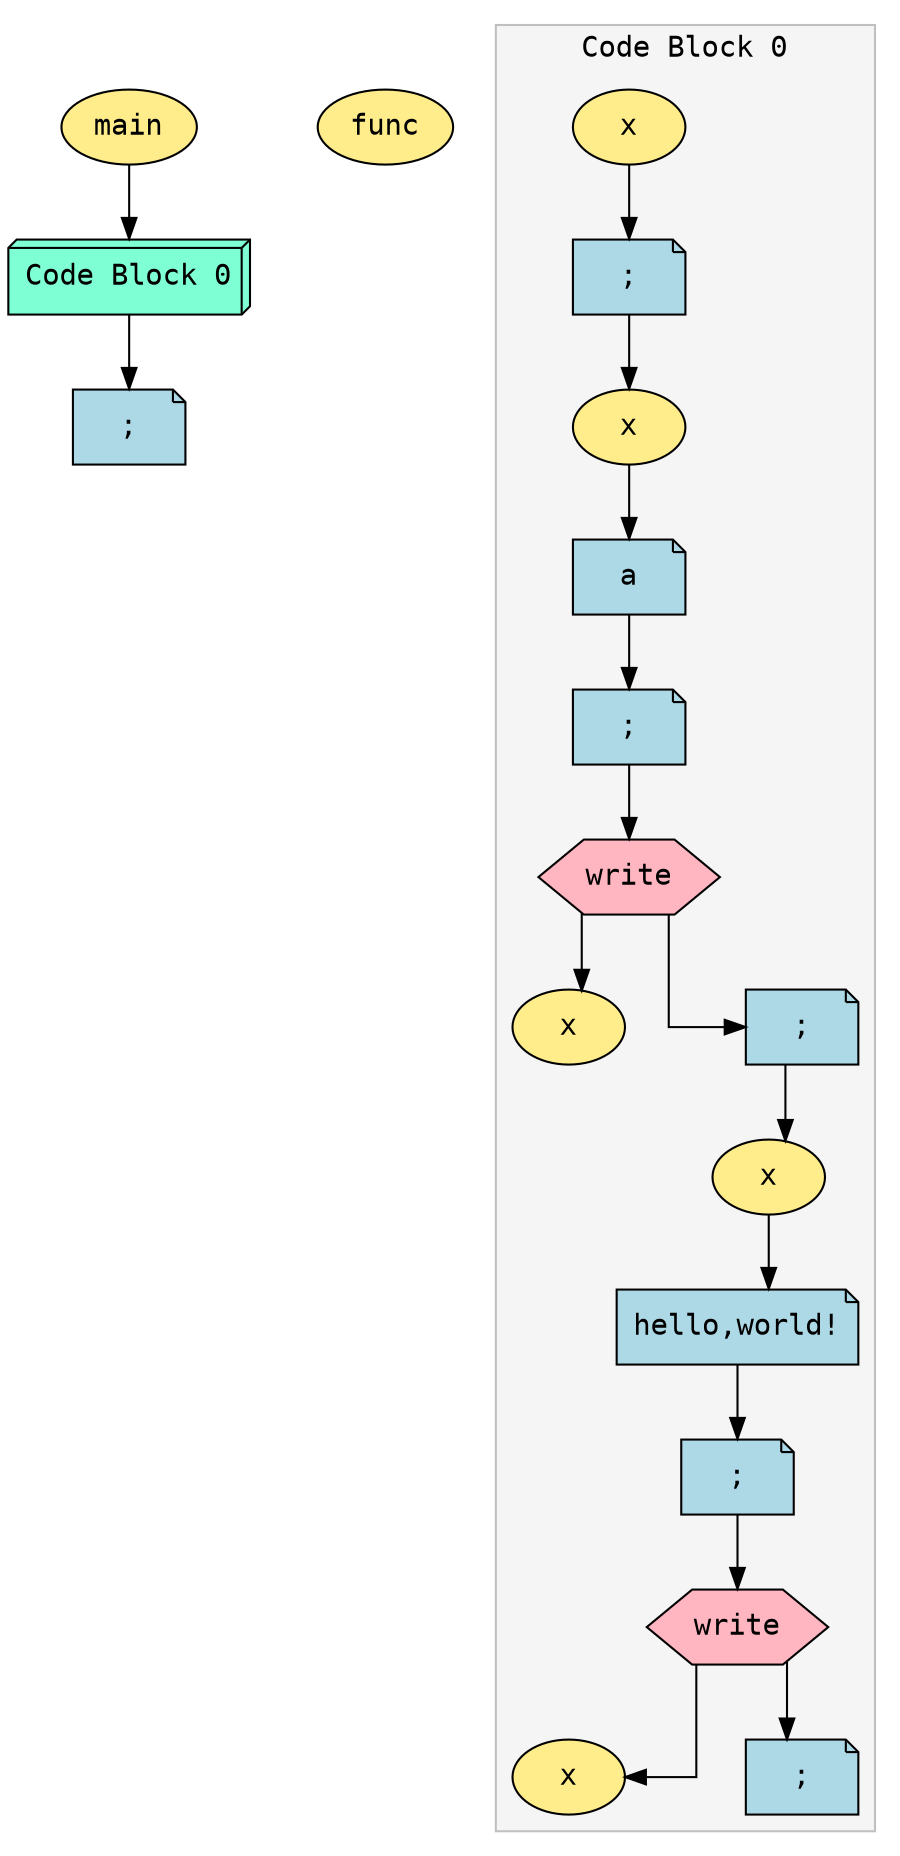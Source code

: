 digraph AST {
  splines=ortho;
  nodesep=0.8;
  ranksep=0.5;
  node [fontname="Courier"];
  Expr_0 [shape=ellipse style=filled fillcolor=lightgoldenrod1 fontname="Courier" label="main"];
  Expr_1 [shape=ellipse style=filled fillcolor=lightgoldenrod1 fontname="Courier" label="func"];
  subgraph cluster_2 {
    label="Code Block 0";
    style=filled;
    color=gray;
    fillcolor=whitesmoke;
    fontname="Courier";
  Expr_3 [shape=ellipse style=filled fillcolor=lightgoldenrod1 fontname="Courier" label="x"];
  Expr_4 [shape=ellipse style=filled fillcolor=lightgoldenrod1 fontname="Courier" label="char"];
  Expr_4 [shape=note style=filled fillcolor=lightblue fontname="Courier" label=";"];
  Expr_3 -> Expr_4;
  Expr_5 [shape=ellipse style=filled fillcolor=lightgoldenrod1 fontname="Courier" label="x"];
  Expr_4 -> Expr_5;
  Expr_6 [shape=note style=filled fillcolor=lightblue fontname="Courier" label="a"];
  Expr_5 -> Expr_6;
  Expr_7 [shape=note style=filled fillcolor=lightblue fontname="Courier" label=";"];
  Expr_6 -> Expr_7;
  Expr_8 [shape=hexagon style=filled fillcolor=lightpink fontname="Courier" label="write"];
  Expr_9 [shape=ellipse style=filled fillcolor=lightgoldenrod1 fontname="Courier" label="x"];
  Expr_8 -> Expr_9;
  Expr_7 -> Expr_8;
  Expr_10 [shape=note style=filled fillcolor=lightblue fontname="Courier" label=";"];
  Expr_8 -> Expr_10;
  Expr_11 [shape=ellipse style=filled fillcolor=lightgoldenrod1 fontname="Courier" label="x"];
  Expr_12 [shape=ellipse style=filled fillcolor=lightgoldenrod1 fontname="Courier" label="str"];
  Expr_10 -> Expr_11;
  Expr_12 [shape=note style=filled fillcolor=lightblue fontname="Courier" label="hello,world!"];
  Expr_11 -> Expr_12;
  Expr_13 [shape=note style=filled fillcolor=lightblue fontname="Courier" label=";"];
  Expr_12 -> Expr_13;
  Expr_14 [shape=hexagon style=filled fillcolor=lightpink fontname="Courier" label="write"];
  Expr_15 [shape=ellipse style=filled fillcolor=lightgoldenrod1 fontname="Courier" label="x"];
  Expr_14 -> Expr_15;
  Expr_13 -> Expr_14;
  Expr_16 [shape=note style=filled fillcolor=lightblue fontname="Courier" label=";"];
  Expr_14 -> Expr_16;
  }
  Expr_2 [shape=box3d style=filled fillcolor=aquamarine fontname="Courier" label="Code Block 0"];
  Expr_0 -> Expr_2;
  Expr_17 [shape=note style=filled fillcolor=lightblue fontname="Courier" label=";"];
  Expr_2 -> Expr_17;
}
